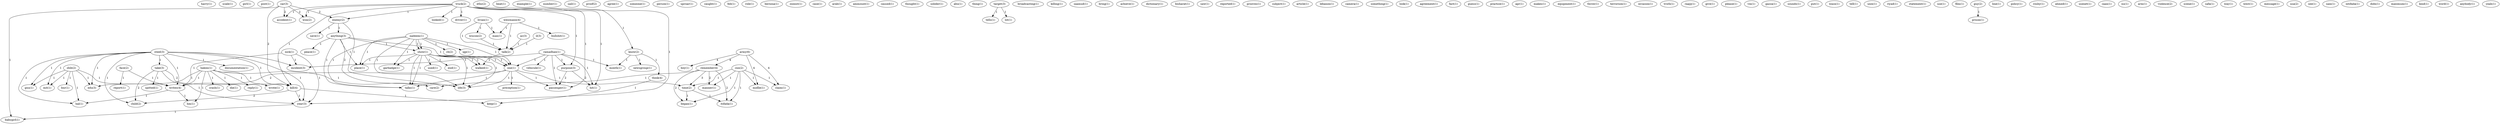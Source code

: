 digraph G {
  harry [ label="harry(1)" ];
  scale [ label="scale(1)" ];
  girl [ label="girl(1)" ];
  post [ label="post(1)" ];
  face [ label="face(2)" ];
  report [ label="report(1)" ];
  writes [ label="writes(4)" ];
  ethz [ label="ethz(2)" ];
  nadeem [ label="nadeem(1)" ];
  show [ label="show(1)" ];
  ch [ label="ch(2)" ];
  garbadge [ label="garbadge(1)" ];
  igp [ label="igp(1)" ];
  place [ label="place(1)" ];
  show [ label="show(1)" ];
  one [ label="one(1)" ];
  talks [ label="talks(1)" ];
  life [ label="life(3)" ];
  beat [ label="beat(1)" ];
  example [ label="example(1)" ];
  used [ label="used(1)" ];
  end [ label="end(1)" ];
  walked [ label="walked(1)" ];
  steel [ label="steel(3)" ];
  documentation [ label="documentation(1)" ];
  take [ label="take(3)" ];
  kill [ label="kill(4)" ];
  edu [ label="edu(3)" ];
  mit [ label="mit(1)" ];
  child [ label="child(2)" ];
  gnu [ label="gnu(1)" ];
  year [ label="year(3)" ];
  hal [ label="hal(1)" ];
  incident [ label="incident(3)" ];
  number [ label="number(1)" ];
  sail [ label="sail(1)" ];
  proof [ label="proof(2)" ];
  agree [ label="agree(1)" ];
  someone [ label="someone(1)" ];
  hakim [ label="hakim(1)" ];
  die [ label="die(1)" ];
  reply [ label="reply(1)" ];
  care [ label="care(2)" ];
  wrote [ label="wrote(1)" ];
  hm [ label="hm(1)" ];
  crash [ label="crash(1)" ];
  person [ label="person(1)" ];
  uproar [ label="uproar(1)" ];
  caught [ label="caught(1)" ];
  feb [ label="feb(1)" ];
  role [ label="role(1)" ];
  bernina [ label="bernina(1)" ];
  zionist [ label="zionist(1)" ];
  case [ label="case(1)" ];
  arab [ label="arab(1)" ];
  ammount [ label="ammount(1)" ];
  caused [ label="caused(1)" ];
  thought [ label="thought(1)" ];
  solider [ label="solider(1)" ];
  abu [ label="abu(1)" ];
  thing [ label="thing(1)" ];
  target [ label="target(3)" ];
  tells [ label="tells(1)" ];
  lot [ label="lot(1)" ];
  broadcasting [ label="broadcasting(1)" ];
  weizmann [ label="weizmann(4)" ];
  bullshit [ label="bullshit(1)" ];
  man [ label="man(1)" ];
  talk [ label="talk(2)" ];
  killing [ label="killing(1)" ];
  saamud [ label="saamud(1)" ];
  bring [ label="bring(1)" ];
  army [ label="army(6)" ];
  boy [ label="boy(1)" ];
  claim [ label="claim(1)" ];
  remember [ label="remember(4)" ];
  midlle [ label="midlle(1)" ];
  achieve [ label="achieve(1)" ];
  dictionary [ label="dictionary(1)" ];
  bisharat [ label="bisharat(1)" ];
  saw [ label="saw(1)" ];
  reported [ label="reported(1)" ];
  car [ label="car(3)" ];
  enemy [ label="enemy(2)" ];
  accident [ label="accident(1)" ];
  won [ label="won(2)" ];
  babygirl [ label="babygirl(1)" ];
  truck [ label="truck(2)" ];
  know [ label="know(2)" ];
  purpose [ label="purpose(3)" ];
  hit [ label="hit(1)" ];
  looked [ label="looked(1)" ];
  driver [ label="driver(1)" ];
  passenger [ label="passenger(1)" ];
  prooves [ label="prooves(1)" ];
  subject [ label="subject(1)" ];
  article [ label="article(1)" ];
  save [ label="save(1)" ];
  anything [ label="anything(3)" ];
  lebanon [ label="lebanon(1)" ];
  camera [ label="camera(1)" ];
  spitted [ label="spitted(1)" ];
  something [ label="something(1)" ];
  look [ label="look(1)" ];
  zbib [ label="zbib(2)" ];
  bnr [ label="bnr(1)" ];
  agreement [ label="agreement(1)" ];
  fact [ label="fact(1)" ];
  guess [ label="guess(1)" ];
  keep [ label="keep(1)" ];
  practice [ label="practice(1)" ];
  newsgroup [ label="newsgroup(1)" ];
  month [ label="month(1)" ];
  think [ label="think(4)" ];
  apr [ label="apr(1)" ];
  ramadhan [ label="ramadhan(1)" ];
  vehicule [ label="vehicule(1)" ];
  makes [ label="makes(1)" ];
  equipment [ label="equipment(1)" ];
  throw [ label="throw(1)" ];
  terrorism [ label="terrorism(1)" ];
  invasion [ label="invasion(1)" ];
  truth [ label="truth(1)" ];
  raajij [ label="raajij(1)" ];
  give [ label="give(1)" ];
  please [ label="please(1)" ];
  vm [ label="vm(1)" ];
  gazza [ label="gazza(1)" ];
  sounds [ label="sounds(1)" ];
  peace [ label="peace(1)" ];
  put [ label="put(1)" ];
  wasn [ label="wasn(1)" ];
  tell [ label="tell(1)" ];
  cnn [ label="cnn(2)" ];
  manner [ label="manner(1)" ];
  time [ label="time(2)" ];
  began [ label="began(1)" ];
  itifada [ label="itifada(1)" ];
  livian [ label="livian(1)" ];
  wiscon [ label="wiscon(2)" ];
  unix [ label="unix(1)" ];
  riyad [ label="riyad(1)" ];
  statement [ label="statement(1)" ];
  use [ label="use(1)" ];
  film [ label="film(1)" ];
  guy [ label="guy(2)" ];
  prison [ label="prison(1)" ];
  line [ label="line(1)" ];
  policy [ label="policy(1)" ];
  rouhy [ label="rouhy(1)" ];
  ahmed [ label="ahmed(1)" ];
  usenet [ label="usenet(1)" ];
  caan [ label="caan(1)" ];
  ac [ label="ac(3)" ];
  nu [ label="nu(1)" ];
  arm [ label="arm(1)" ];
  violence [ label="violence(2)" ];
  scene [ label="scene(1)" ];
  safa [ label="safa(1)" ];
  preception [ label="preception(1)" ];
  nick [ label="nick(1)" ];
  il [ label="il(3)" ];
  way [ label="way(1)" ];
  west [ label="west(1)" ];
  message [ label="message(1)" ];
  usa [ label="usa(2)" ];
  see [ label="see(1)" ];
  sam [ label="sam(1)" ];
  intifada [ label="intifada(1)" ];
  didn [ label="didn(1)" ];
  maximum [ label="maximum(1)" ];
  kind [ label="kind(1)" ];
  word [ label="word(1)" ];
  anybody [ label="anybody(1)" ];
  yeah [ label="yeah(1)" ];
  face -> report [ label="1" ];
  face -> writes [ label="1" ];
  nadeem -> show [ label="1" ];
  nadeem -> ch [ label="1" ];
  nadeem -> garbadge [ label="1" ];
  nadeem -> igp [ label="1" ];
  nadeem -> place [ label="1" ];
  nadeem -> show [ label="1" ];
  nadeem -> one [ label="1" ];
  nadeem -> talks [ label="1" ];
  nadeem -> life [ label="1" ];
  show -> used [ label="1" ];
  show -> garbadge [ label="1" ];
  show -> end [ label="1" ];
  show -> place [ label="1" ];
  show -> one [ label="1" ];
  show -> talks [ label="1" ];
  show -> walked [ label="1" ];
  show -> life [ label="1" ];
  steel -> documentation [ label="1" ];
  steel -> take [ label="1" ];
  steel -> kill [ label="1" ];
  steel -> edu [ label="1" ];
  steel -> mit [ label="1" ];
  steel -> child [ label="1" ];
  steel -> gnu [ label="1" ];
  steel -> year [ label="1" ];
  steel -> writes [ label="1" ];
  steel -> hal [ label="1" ];
  steel -> incident [ label="1" ];
  hakim -> die [ label="1" ];
  hakim -> edu [ label="1" ];
  hakim -> reply [ label="1" ];
  hakim -> care [ label="1" ];
  hakim -> wrote [ label="1" ];
  hakim -> writes [ label="1" ];
  hakim -> hm [ label="1" ];
  hakim -> crash [ label="1" ];
  target -> tells [ label="1" ];
  target -> lot [ label="1" ];
  weizmann -> bullshit [ label="1" ];
  weizmann -> man [ label="1" ];
  weizmann -> talk [ label="1" ];
  army -> boy [ label="4" ];
  army -> claim [ label="4" ];
  army -> remember [ label="4" ];
  army -> midlle [ label="4" ];
  car -> enemy [ label="2" ];
  car -> accident [ label="2" ];
  car -> kill [ label="2" ];
  car -> won [ label="2" ];
  car -> babygirl [ label="1" ];
  truck -> enemy [ label="1" ];
  truck -> accident [ label="1" ];
  truck -> kill [ label="1" ];
  truck -> know [ label="1" ];
  truck -> purpose [ label="1" ];
  truck -> hit [ label="1" ];
  truck -> won [ label="1" ];
  truck -> looked [ label="1" ];
  truck -> driver [ label="1" ];
  truck -> year [ label="1" ];
  truck -> passenger [ label="1" ];
  enemy -> save [ label="1" ];
  enemy -> anything [ label="1" ];
  enemy -> life [ label="1" ];
  take -> kill [ label="2" ];
  take -> spitted [ label="1" ];
  take -> child [ label="2" ];
  take -> year [ label="1" ];
  zbib -> edu [ label="1" ];
  zbib -> mit [ label="1" ];
  zbib -> gnu [ label="1" ];
  zbib -> bnr [ label="1" ];
  zbib -> writes [ label="1" ];
  zbib -> hal [ label="1" ];
  kill -> child [ label="2" ];
  kill -> year [ label="1" ];
  kill -> keep [ label="1" ];
  know -> newsgroup [ label="1" ];
  know -> month [ label="1" ];
  know -> think [ label="1" ];
  ramadhan -> purpose [ label="1" ];
  ramadhan -> month [ label="1" ];
  ramadhan -> hit [ label="1" ];
  ramadhan -> vehicule [ label="1" ];
  ramadhan -> one [ label="1" ];
  ramadhan -> passenger [ label="1" ];
  ramadhan -> incident [ label="1" ];
  purpose -> hit [ label="2" ];
  purpose -> passenger [ label="2" ];
  anything -> place [ label="1" ];
  anything -> show [ label="1" ];
  anything -> one [ label="1" ];
  anything -> peace [ label="1" ];
  anything -> talks [ label="1" ];
  anything -> life [ label="2" ];
  cnn -> claim [ label="1" ];
  cnn -> manner [ label="1" ];
  cnn -> midlle [ label="1" ];
  cnn -> time [ label="1" ];
  cnn -> began [ label="1" ];
  cnn -> itifada [ label="1" ];
  livian -> man [ label="1" ];
  livian -> wiscon [ label="1" ];
  livian -> talk [ label="1" ];
  remember -> manner [ label="2" ];
  remember -> care [ label="1" ];
  remember -> time [ label="3" ];
  remember -> began [ label="2" ];
  remember -> itifada [ label="2" ];
  guy -> prison [ label="1" ];
  wiscon -> talk [ label="1" ];
  ac -> talk [ label="1" ];
  show -> one [ label="1" ];
  show -> talks [ label="1" ];
  show -> walked [ label="1" ];
  show -> life [ label="1" ];
  one -> talks [ label="1" ];
  one -> preception [ label="1" ];
  one -> writes [ label="2" ];
  one -> time [ label="1" ];
  one -> passenger [ label="1" ];
  one -> life [ label="1" ];
  nick -> year [ label="1" ];
  nick -> writes [ label="1" ];
  nick -> incident [ label="1" ];
  il -> talk [ label="1" ];
  year -> babygirl [ label="1" ];
  writes -> hm [ label="1" ];
  writes -> hal [ label="1" ];
  talk -> walked [ label="1" ];
  time -> began [ label="1" ];
  time -> itifada [ label="1" ];
  think -> keep [ label="1" ];
}
